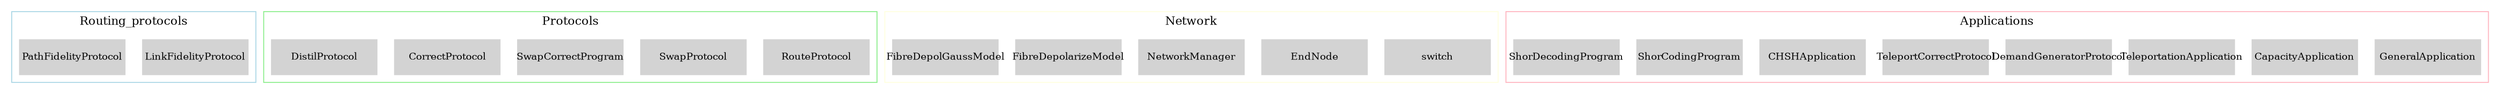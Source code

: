 digraph G {
    // General graph settings for a balanced layout
    rankdir=TB; // Overall graph layout
    splines=ortho;
    node [shape=box, fontsize=10, style=filled, color=lightgrey, fixedsize=true, width=1.5, height=0.5, margin=0.1];

    // Subgraph for Routing_protocols
    subgraph cluster_Routing_protocols {
        label="Routing_protocols";
        color=lightblue;
        fontsize=12;

        // Arrange nodes horizontally within the subgraph
        LinkFidelityProtocol [label="LinkFidelityProtocol"];
        PathFidelityProtocol [label="PathFidelityProtocol"];
        { rank=same; LinkFidelityProtocol; PathFidelityProtocol; }
    }

    // Subgraph for Protocols
    subgraph cluster_Protocols {
        label="Protocols";
        color=lightgreen;
        fontsize=12;

        RouteProtocol [label="RouteProtocol"];
        SwapProtocol [label="SwapProtocol"];
        SwapCorrectProgram [label="SwapCorrectProgram"];
        CorrectProtocol [label="CorrectProtocol"];
        DistilProtocol [label="DistilProtocol"];
        { rank=same; RouteProtocol; SwapProtocol; }
        { rank=same; SwapCorrectProgram; CorrectProtocol; DistilProtocol; }
    }

    // Subgraph for Network
    subgraph cluster_Network {
        label="Network";
        color=lightyellow;
        fontsize=12;

        switch [label="switch"];
        EndNode [label="EndNode"];
        NetworkManager [label="NetworkManager"];
        FibreDepolarizeModel [label="FibreDepolarizeModel"];
        FibreDepolGaussModel [label="FibreDepolGaussModel"];
        { rank=same; switch; EndNode; }
        { rank=same; NetworkManager; FibreDepolarizeModel; FibreDepolGaussModel; }
    }

    // Subgraph for Applications
    subgraph cluster_Applications {
        label="Applications";
        color=lightpink;
        fontsize=12;

        GeneralApplication [label="GeneralApplication"];
        CapacityApplication [label="CapacityApplication"];
        TeleportationApplication [label="TeleportationApplication"];
        DemandGeneratorProtocol [label="DemandGeneratorProtocol"];
        TeleportCorrectProtocol [label="TeleportCorrectProtocol"];
        CHSHApplication [label="CHSHApplication"];
        ShorCodingProgram [label="ShorCodingProgram"];
        ShorDecodingProgram [label="ShorDecodingProgram"];
        { rank=same; GeneralApplication; CapacityApplication; TeleportationApplication; }
        { rank=same; DemandGeneratorProtocol; TeleportCorrectProtocol; CHSHApplication; }
        { rank=same; ShorCodingProgram; ShorDecodingProgram; }
    }
}
